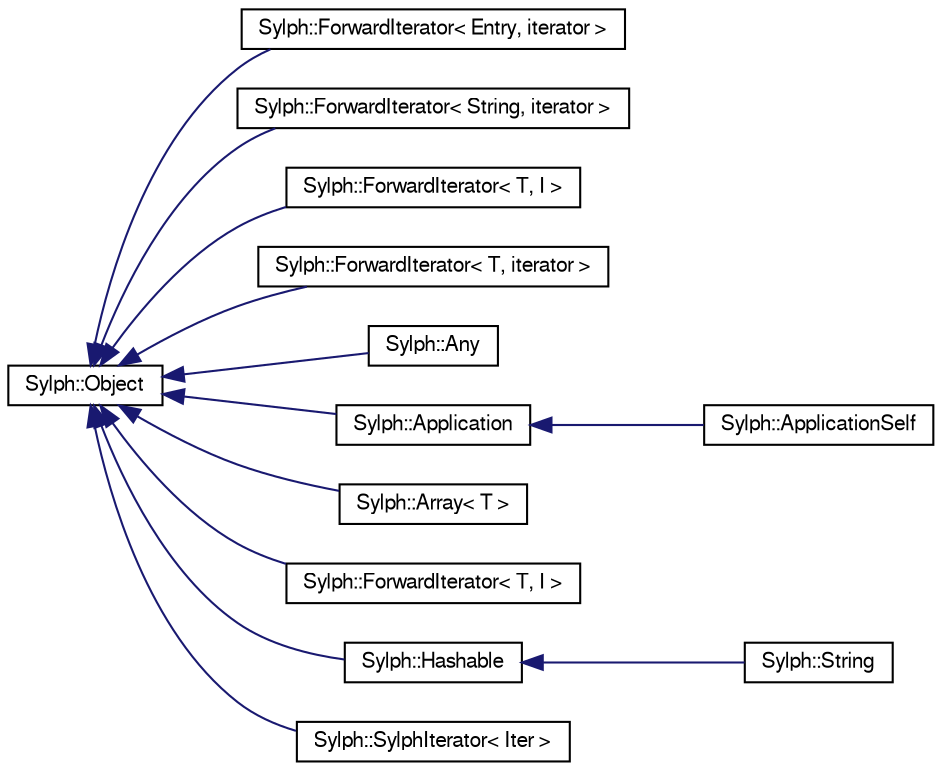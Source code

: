 digraph G
{
  edge [fontname="FreeSans",fontsize="10",labelfontname="FreeSans",labelfontsize="10"];
  node [fontname="FreeSans",fontsize="10",shape=record];
  rankdir=LR;
  Node1 [label="Sylph::Object",height=0.2,width=0.4,color="black", fillcolor="white", style="filled",URL="$class_sylph_1_1_object.html",tooltip="The root of all classes."];
  Node1 -> Node2 [dir=back,color="midnightblue",fontsize="10",style="solid",fontname="FreeSans"];
  Node2 [label="Sylph::ForwardIterator\< Entry, iterator \>",height=0.2,width=0.4,color="black", fillcolor="white", style="filled",URL="$class_sylph_1_1_forward_iterator.html"];
  Node1 -> Node3 [dir=back,color="midnightblue",fontsize="10",style="solid",fontname="FreeSans"];
  Node3 [label="Sylph::ForwardIterator\< String, iterator \>",height=0.2,width=0.4,color="black", fillcolor="white", style="filled",URL="$class_sylph_1_1_forward_iterator.html"];
  Node1 -> Node4 [dir=back,color="midnightblue",fontsize="10",style="solid",fontname="FreeSans"];
  Node4 [label="Sylph::ForwardIterator\< T, I \>",height=0.2,width=0.4,color="black", fillcolor="white", style="filled",URL="$class_sylph_1_1_forward_iterator.html"];
  Node1 -> Node5 [dir=back,color="midnightblue",fontsize="10",style="solid",fontname="FreeSans"];
  Node5 [label="Sylph::ForwardIterator\< T, iterator \>",height=0.2,width=0.4,color="black", fillcolor="white", style="filled",URL="$class_sylph_1_1_forward_iterator.html"];
  Node1 -> Node6 [dir=back,color="midnightblue",fontsize="10",style="solid",fontname="FreeSans"];
  Node6 [label="Sylph::Any",height=0.2,width=0.4,color="black", fillcolor="white", style="filled",URL="$class_sylph_1_1_any.html",tooltip="Wrapper class for any kind of class."];
  Node1 -> Node7 [dir=back,color="midnightblue",fontsize="10",style="solid",fontname="FreeSans"];
  Node7 [label="Sylph::Application",height=0.2,width=0.4,color="black", fillcolor="white", style="filled",URL="$class_sylph_1_1_application.html",tooltip="Class representing an application."];
  Node7 -> Node8 [dir=back,color="midnightblue",fontsize="10",style="solid",fontname="FreeSans"];
  Node8 [label="Sylph::ApplicationSelf",height=0.2,width=0.4,color="black", fillcolor="white", style="filled",URL="$class_sylph_1_1_application_self.html",tooltip="An Application representing the currently running application."];
  Node1 -> Node9 [dir=back,color="midnightblue",fontsize="10",style="solid",fontname="FreeSans"];
  Node9 [label="Sylph::Array\< T \>",height=0.2,width=0.4,color="black", fillcolor="white", style="filled",URL="$class_sylph_1_1_array.html",tooltip="Array provides a safe array."];
  Node1 -> Node10 [dir=back,color="midnightblue",fontsize="10",style="solid",fontname="FreeSans"];
  Node10 [label="Sylph::ForwardIterator\< T, I \>",height=0.2,width=0.4,color="black", fillcolor="white", style="filled",URL="$class_sylph_1_1_forward_iterator.html",tooltip="Facade used to simplify usage of forward iterators."];
  Node1 -> Node11 [dir=back,color="midnightblue",fontsize="10",style="solid",fontname="FreeSans"];
  Node11 [label="Sylph::Hashable",height=0.2,width=0.4,color="black", fillcolor="white", style="filled",URL="$class_sylph_1_1_hashable.html",tooltip="Interface to indicate this object provides its own hashCode function."];
  Node11 -> Node12 [dir=back,color="midnightblue",fontsize="10",style="solid",fontname="FreeSans"];
  Node12 [label="Sylph::String",height=0.2,width=0.4,color="black", fillcolor="white", style="filled",URL="$class_sylph_1_1_string.html",tooltip="The String class represents character strings."];
  Node1 -> Node13 [dir=back,color="midnightblue",fontsize="10",style="solid",fontname="FreeSans"];
  Node13 [label="Sylph::SylphIterator\< Iter \>",height=0.2,width=0.4,color="black", fillcolor="white", style="filled",URL="$class_sylph_1_1_sylph_iterator.html",tooltip="SylphIterator provides a easier-to-use wrapper around STL iterators."];
}
